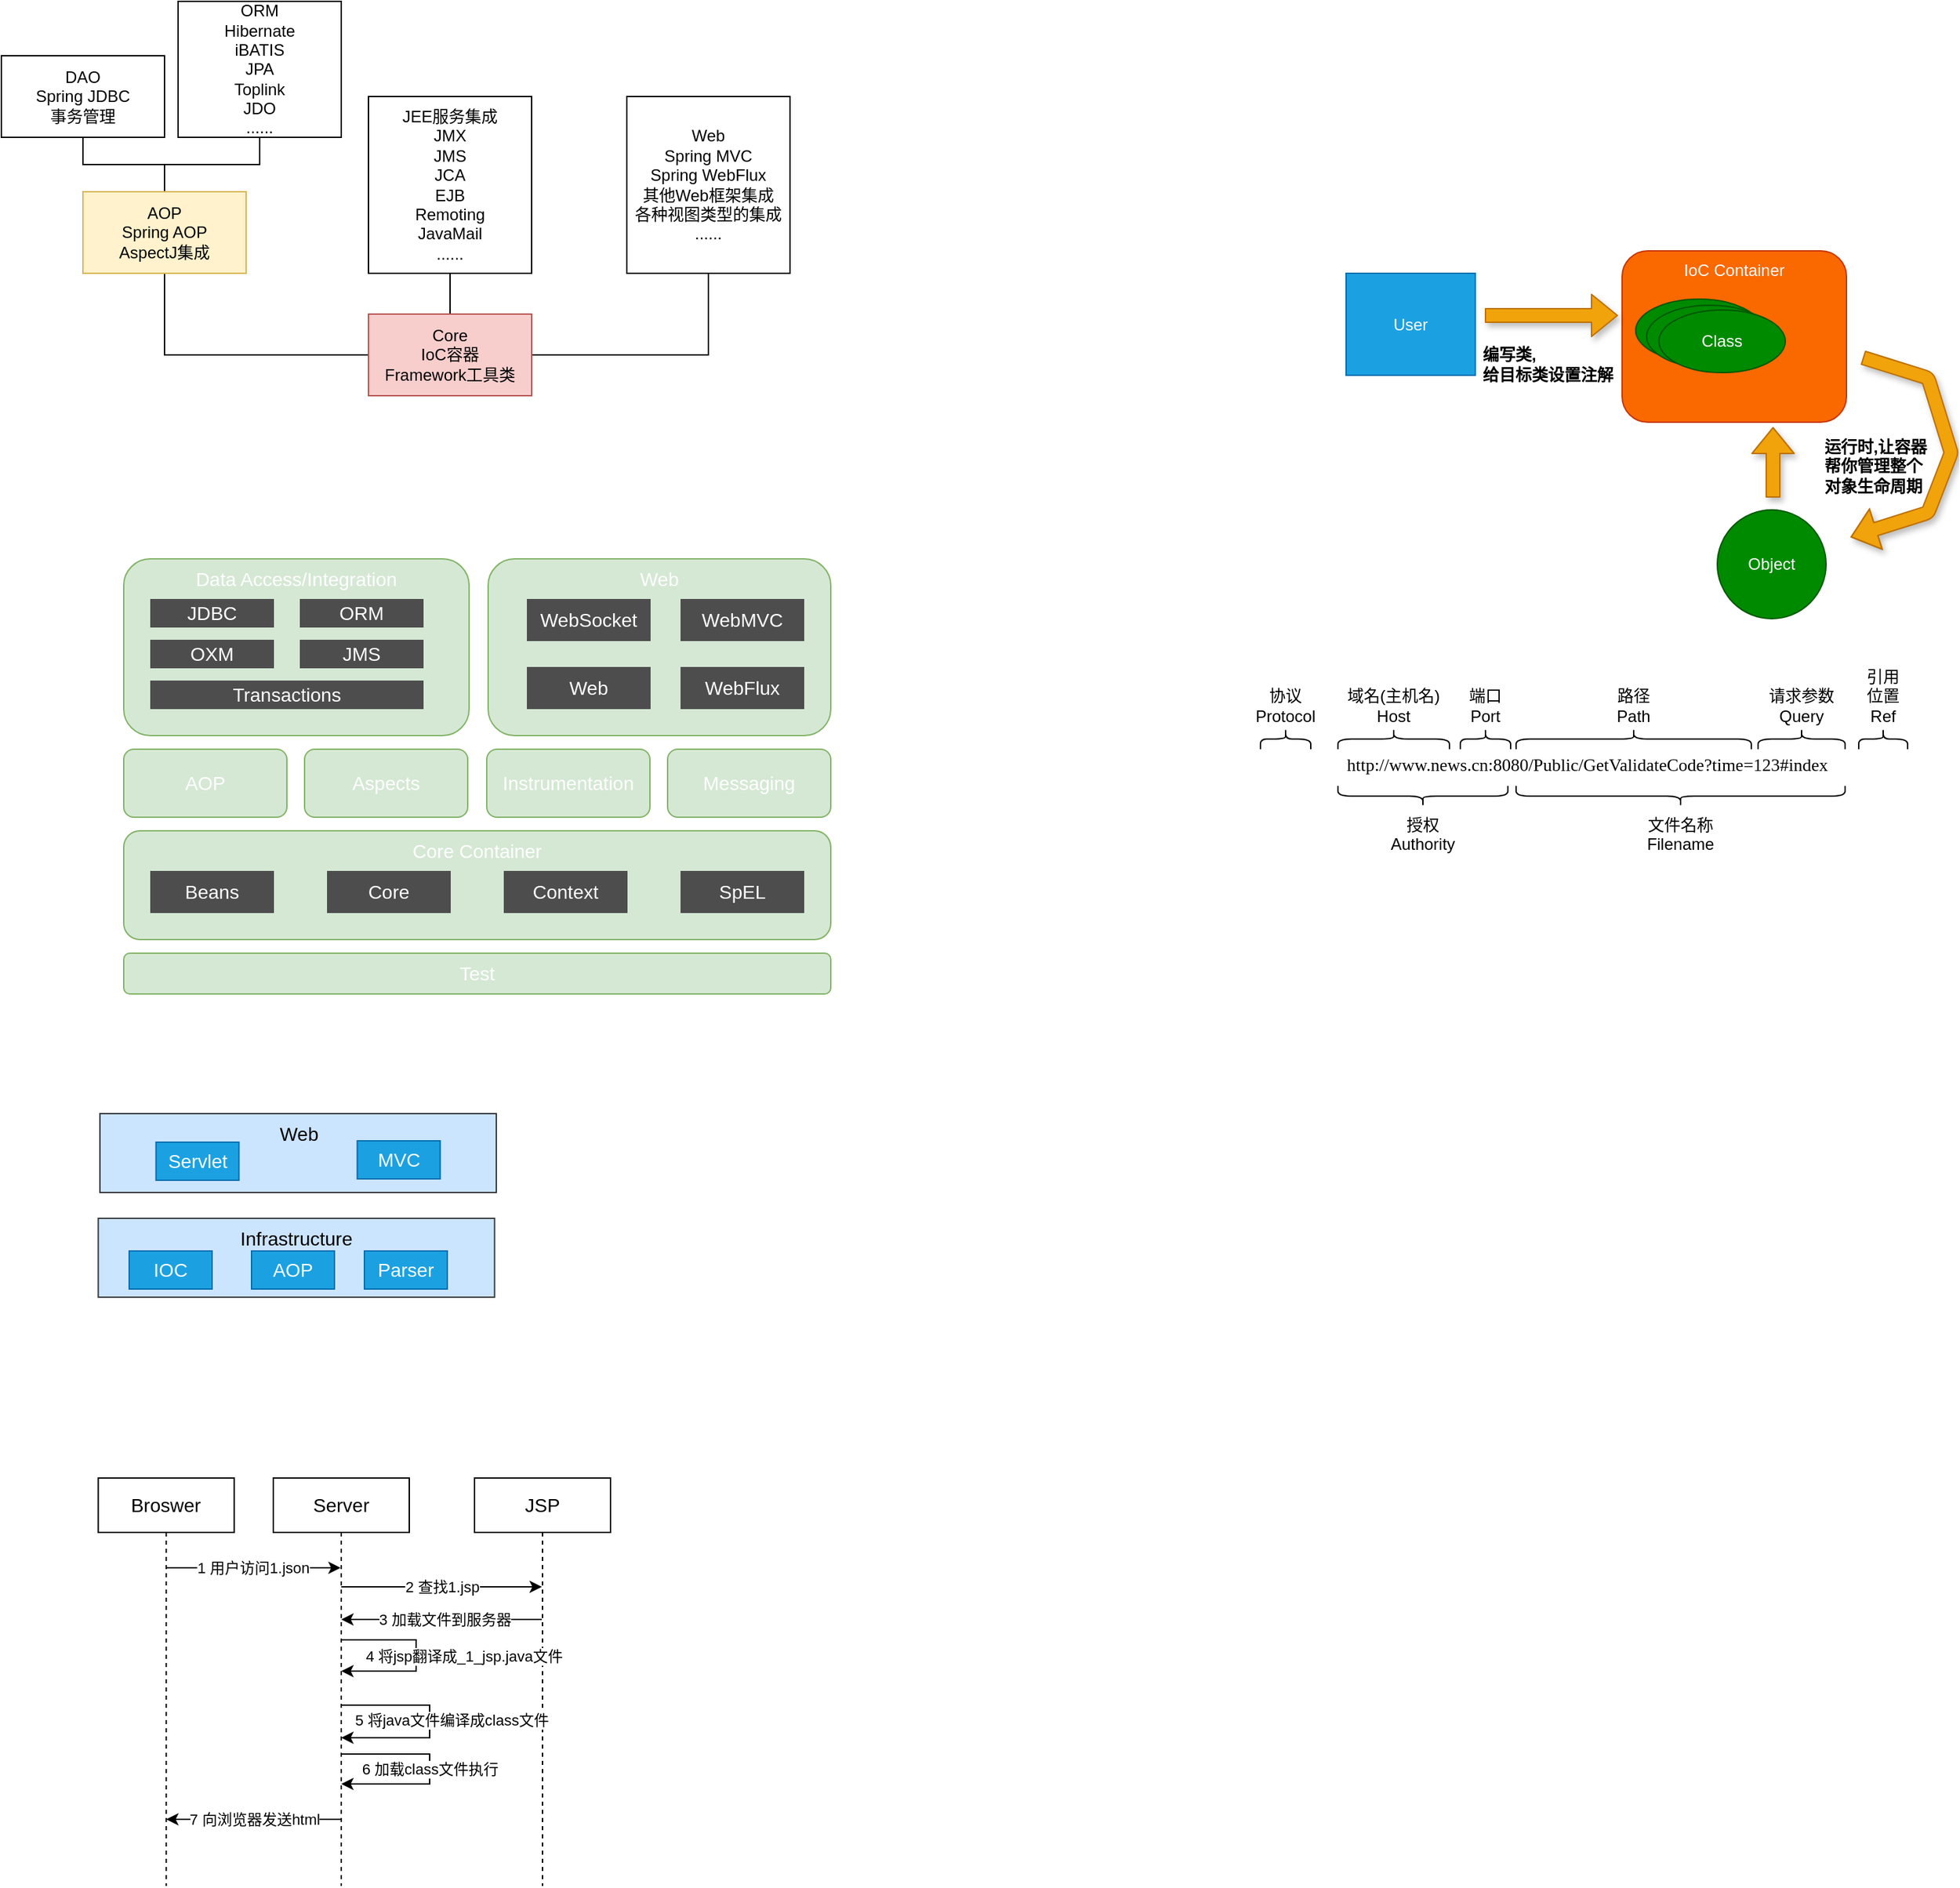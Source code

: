 <mxfile version="14.1.8" type="device"><diagram id="AlRILg7Iqed6NOLVonmh" name="第 1 页"><mxGraphModel dx="768" dy="483" grid="0" gridSize="10" guides="1" tooltips="1" connect="1" arrows="1" fold="1" page="1" pageScale="1" pageWidth="3300" pageHeight="4681" math="0" shadow="0"><root><mxCell id="0"/><mxCell id="1" parent="0"/><mxCell id="Wn4El7UFQDCgvJ2B0k3--3" value="" style="edgeStyle=orthogonalEdgeStyle;rounded=0;orthogonalLoop=1;jettySize=auto;html=1;endArrow=none;endFill=0;" parent="1" source="Wn4El7UFQDCgvJ2B0k3--1" target="Wn4El7UFQDCgvJ2B0k3--2" edge="1"><mxGeometry relative="1" as="geometry"/></mxCell><mxCell id="Wn4El7UFQDCgvJ2B0k3--10" style="edgeStyle=orthogonalEdgeStyle;rounded=0;orthogonalLoop=1;jettySize=auto;html=1;endArrow=none;endFill=0;" parent="1" source="Wn4El7UFQDCgvJ2B0k3--1" target="Wn4El7UFQDCgvJ2B0k3--5" edge="1"><mxGeometry relative="1" as="geometry"/></mxCell><mxCell id="Wn4El7UFQDCgvJ2B0k3--12" style="edgeStyle=orthogonalEdgeStyle;rounded=0;orthogonalLoop=1;jettySize=auto;html=1;endArrow=none;endFill=0;" parent="1" source="Wn4El7UFQDCgvJ2B0k3--1" target="Wn4El7UFQDCgvJ2B0k3--4" edge="1"><mxGeometry relative="1" as="geometry"/></mxCell><mxCell id="Wn4El7UFQDCgvJ2B0k3--1" value="Core&lt;br&gt;IoC容器&lt;br&gt;Framework工具类" style="rounded=0;whiteSpace=wrap;html=1;fillColor=#f8cecc;strokeColor=#b85450;" parent="1" vertex="1"><mxGeometry x="280" y="260" width="120" height="60" as="geometry"/></mxCell><mxCell id="Wn4El7UFQDCgvJ2B0k3--2" value="JEE服务集成&lt;br&gt;JMX&lt;br&gt;JMS&lt;br&gt;JCA&lt;br&gt;EJB&lt;br&gt;Remoting&lt;br&gt;JavaMail&lt;br&gt;......" style="rounded=0;whiteSpace=wrap;html=1;" parent="1" vertex="1"><mxGeometry x="280" y="100" width="120" height="130" as="geometry"/></mxCell><mxCell id="Wn4El7UFQDCgvJ2B0k3--4" value="Web&lt;br&gt;Spring MVC&lt;br&gt;Spring WebFlux&lt;br&gt;其他Web框架集成&lt;br&gt;各种视图类型的集成&lt;br&gt;......" style="rounded=0;whiteSpace=wrap;html=1;" parent="1" vertex="1"><mxGeometry x="470" y="100" width="120" height="130" as="geometry"/></mxCell><mxCell id="Wn4El7UFQDCgvJ2B0k3--8" style="edgeStyle=orthogonalEdgeStyle;rounded=0;orthogonalLoop=1;jettySize=auto;html=1;endArrow=none;endFill=0;" parent="1" source="Wn4El7UFQDCgvJ2B0k3--5" target="Wn4El7UFQDCgvJ2B0k3--6" edge="1"><mxGeometry relative="1" as="geometry"/></mxCell><mxCell id="Wn4El7UFQDCgvJ2B0k3--9" style="edgeStyle=orthogonalEdgeStyle;rounded=0;orthogonalLoop=1;jettySize=auto;html=1;endArrow=none;endFill=0;" parent="1" source="Wn4El7UFQDCgvJ2B0k3--5" target="Wn4El7UFQDCgvJ2B0k3--7" edge="1"><mxGeometry relative="1" as="geometry"/></mxCell><mxCell id="Wn4El7UFQDCgvJ2B0k3--5" value="AOP&lt;br&gt;Spring AOP&lt;br&gt;AspectJ集成" style="rounded=0;whiteSpace=wrap;html=1;fillColor=#fff2cc;strokeColor=#d6b656;" parent="1" vertex="1"><mxGeometry x="70" y="170" width="120" height="60" as="geometry"/></mxCell><mxCell id="Wn4El7UFQDCgvJ2B0k3--6" value="DAO&lt;br&gt;Spring JDBC&lt;br&gt;事务管理" style="rounded=0;whiteSpace=wrap;html=1;" parent="1" vertex="1"><mxGeometry x="10" y="70" width="120" height="60" as="geometry"/></mxCell><mxCell id="Wn4El7UFQDCgvJ2B0k3--7" value="ORM&lt;br&gt;Hibernate&lt;br&gt;iBATIS&lt;br&gt;JPA&lt;br&gt;Toplink&lt;br&gt;JDO&lt;br&gt;......" style="rounded=0;whiteSpace=wrap;html=1;" parent="1" vertex="1"><mxGeometry x="140" y="30" width="120" height="100" as="geometry"/></mxCell><mxCell id="Wn4El7UFQDCgvJ2B0k3--13" value="Test" style="rounded=1;whiteSpace=wrap;html=1;fillColor=#d5e8d4;strokeColor=#82b366;fontColor=#FFFFFF;fontSize=14;" parent="1" vertex="1"><mxGeometry x="100" y="730" width="520" height="30" as="geometry"/></mxCell><mxCell id="Wn4El7UFQDCgvJ2B0k3--14" value="Core Container" style="rounded=1;whiteSpace=wrap;html=1;fontSize=14;fontColor=#FFFFFF;strokeColor=#82b366;fillColor=#d5e8d4;verticalAlign=top;" parent="1" vertex="1"><mxGeometry x="100" y="640" width="520" height="80" as="geometry"/></mxCell><mxCell id="Wn4El7UFQDCgvJ2B0k3--15" value="AOP" style="text;html=1;strokeColor=#82b366;fillColor=#d5e8d4;align=center;verticalAlign=middle;whiteSpace=wrap;rounded=1;fontSize=14;fontColor=#FFFFFF;" parent="1" vertex="1"><mxGeometry x="100" y="580" width="120" height="50" as="geometry"/></mxCell><mxCell id="Wn4El7UFQDCgvJ2B0k3--16" value="Aspects" style="text;html=1;strokeColor=#82b366;fillColor=#d5e8d4;align=center;verticalAlign=middle;whiteSpace=wrap;rounded=1;fontSize=14;fontColor=#FFFFFF;" parent="1" vertex="1"><mxGeometry x="233" y="580" width="120" height="50" as="geometry"/></mxCell><mxCell id="Wn4El7UFQDCgvJ2B0k3--17" value="Instrumentation" style="text;html=1;strokeColor=#82b366;fillColor=#d5e8d4;align=center;verticalAlign=middle;whiteSpace=wrap;rounded=1;fontSize=14;fontColor=#FFFFFF;" parent="1" vertex="1"><mxGeometry x="367" y="580" width="120" height="50" as="geometry"/></mxCell><mxCell id="Wn4El7UFQDCgvJ2B0k3--18" value="Messaging" style="text;html=1;strokeColor=#82b366;fillColor=#d5e8d4;align=center;verticalAlign=middle;whiteSpace=wrap;rounded=1;fontSize=14;fontColor=#FFFFFF;" parent="1" vertex="1"><mxGeometry x="500" y="580" width="120" height="50" as="geometry"/></mxCell><mxCell id="Wn4El7UFQDCgvJ2B0k3--19" value="Data Access/Integration" style="rounded=1;whiteSpace=wrap;html=1;fontSize=14;fontColor=#FFFFFF;strokeColor=#82b366;fillColor=#d5e8d4;verticalAlign=top;" parent="1" vertex="1"><mxGeometry x="100" y="440" width="254" height="130" as="geometry"/></mxCell><mxCell id="Wn4El7UFQDCgvJ2B0k3--20" value="Web" style="rounded=1;whiteSpace=wrap;html=1;fontSize=14;fontColor=#FFFFFF;strokeColor=#82b366;fillColor=#d5e8d4;verticalAlign=top;" parent="1" vertex="1"><mxGeometry x="368" y="440" width="252" height="130" as="geometry"/></mxCell><mxCell id="Wn4El7UFQDCgvJ2B0k3--22" value="JDBC" style="rounded=0;whiteSpace=wrap;html=1;fontSize=14;fontColor=#FFFFFF;fillColor=#4D4D4D;strokeColor=#4D4D4D;" parent="1" vertex="1"><mxGeometry x="120" y="470" width="90" height="20" as="geometry"/></mxCell><mxCell id="Wn4El7UFQDCgvJ2B0k3--23" value="ORM" style="rounded=0;whiteSpace=wrap;html=1;fontSize=14;fontColor=#FFFFFF;fillColor=#4D4D4D;strokeColor=#4D4D4D;" parent="1" vertex="1"><mxGeometry x="230" y="470" width="90" height="20" as="geometry"/></mxCell><mxCell id="Wn4El7UFQDCgvJ2B0k3--24" value="OXM" style="rounded=0;whiteSpace=wrap;html=1;fontSize=14;fontColor=#FFFFFF;fillColor=#4D4D4D;strokeColor=#4D4D4D;" parent="1" vertex="1"><mxGeometry x="120" y="500" width="90" height="20" as="geometry"/></mxCell><mxCell id="Wn4El7UFQDCgvJ2B0k3--25" value="JMS" style="rounded=0;whiteSpace=wrap;html=1;fontSize=14;fontColor=#FFFFFF;fillColor=#4D4D4D;strokeColor=#4D4D4D;" parent="1" vertex="1"><mxGeometry x="230" y="500" width="90" height="20" as="geometry"/></mxCell><mxCell id="Wn4El7UFQDCgvJ2B0k3--26" value="Transactions" style="rounded=0;whiteSpace=wrap;html=1;fontSize=14;fontColor=#FFFFFF;fillColor=#4D4D4D;strokeColor=#4D4D4D;" parent="1" vertex="1"><mxGeometry x="120" y="530" width="200" height="20" as="geometry"/></mxCell><mxCell id="Wn4El7UFQDCgvJ2B0k3--27" value="WebSocket" style="rounded=0;whiteSpace=wrap;html=1;fontSize=14;fontColor=#FFFFFF;fillColor=#4D4D4D;strokeColor=#4D4D4D;" parent="1" vertex="1"><mxGeometry x="397" y="470" width="90" height="30" as="geometry"/></mxCell><mxCell id="Wn4El7UFQDCgvJ2B0k3--28" value="WebMVC" style="rounded=0;whiteSpace=wrap;html=1;fontSize=14;fontColor=#FFFFFF;fillColor=#4D4D4D;strokeColor=#4D4D4D;" parent="1" vertex="1"><mxGeometry x="510" y="470" width="90" height="30" as="geometry"/></mxCell><mxCell id="Wn4El7UFQDCgvJ2B0k3--29" value="Web" style="rounded=0;whiteSpace=wrap;html=1;fontSize=14;fontColor=#FFFFFF;fillColor=#4D4D4D;strokeColor=#4D4D4D;" parent="1" vertex="1"><mxGeometry x="397" y="520" width="90" height="30" as="geometry"/></mxCell><mxCell id="Wn4El7UFQDCgvJ2B0k3--30" value="WebFlux" style="rounded=0;whiteSpace=wrap;html=1;fontSize=14;fontColor=#FFFFFF;fillColor=#4D4D4D;strokeColor=#4D4D4D;" parent="1" vertex="1"><mxGeometry x="510" y="520" width="90" height="30" as="geometry"/></mxCell><mxCell id="Wn4El7UFQDCgvJ2B0k3--31" value="Beans" style="rounded=0;whiteSpace=wrap;html=1;fontSize=14;fontColor=#FFFFFF;fillColor=#4D4D4D;strokeColor=#4D4D4D;" parent="1" vertex="1"><mxGeometry x="120" y="670" width="90" height="30" as="geometry"/></mxCell><mxCell id="Wn4El7UFQDCgvJ2B0k3--32" value="Core" style="rounded=0;whiteSpace=wrap;html=1;fontSize=14;fontColor=#FFFFFF;fillColor=#4D4D4D;strokeColor=#4D4D4D;" parent="1" vertex="1"><mxGeometry x="250" y="670" width="90" height="30" as="geometry"/></mxCell><mxCell id="Wn4El7UFQDCgvJ2B0k3--33" value="Context" style="rounded=0;whiteSpace=wrap;html=1;fontSize=14;fontColor=#FFFFFF;fillColor=#4D4D4D;strokeColor=#4D4D4D;" parent="1" vertex="1"><mxGeometry x="380" y="670" width="90" height="30" as="geometry"/></mxCell><mxCell id="Wn4El7UFQDCgvJ2B0k3--34" value="SpEL" style="rounded=0;whiteSpace=wrap;html=1;fontSize=14;fontColor=#FFFFFF;fillColor=#4D4D4D;strokeColor=#4D4D4D;" parent="1" vertex="1"><mxGeometry x="510" y="670" width="90" height="30" as="geometry"/></mxCell><mxCell id="Wn4El7UFQDCgvJ2B0k3--36" value="Web" style="rounded=0;whiteSpace=wrap;html=1;fontSize=14;verticalAlign=top;labelPosition=center;verticalLabelPosition=middle;align=center;fillColor=#cce5ff;strokeColor=#36393d;" parent="1" vertex="1"><mxGeometry x="82.5" y="848" width="291.5" height="58" as="geometry"/></mxCell><mxCell id="Wn4El7UFQDCgvJ2B0k3--38" value="MVC" style="rounded=0;whiteSpace=wrap;html=1;fontSize=14;fillColor=#1ba1e2;strokeColor=#006EAF;fontColor=#ffffff;" parent="1" vertex="1"><mxGeometry x="271.75" y="868" width="61" height="28" as="geometry"/></mxCell><mxCell id="Wn4El7UFQDCgvJ2B0k3--39" value="Infrastructure" style="rounded=0;whiteSpace=wrap;html=1;fontSize=14;verticalAlign=top;labelPosition=center;verticalLabelPosition=middle;align=center;fillColor=#cce5ff;strokeColor=#36393d;" parent="1" vertex="1"><mxGeometry x="81.25" y="925" width="291.5" height="58" as="geometry"/></mxCell><mxCell id="Wn4El7UFQDCgvJ2B0k3--40" value="IOC" style="rounded=0;whiteSpace=wrap;html=1;fontSize=14;fillColor=#1ba1e2;strokeColor=#006EAF;fontColor=#ffffff;" parent="1" vertex="1"><mxGeometry x="104" y="949" width="61" height="28" as="geometry"/></mxCell><mxCell id="Wn4El7UFQDCgvJ2B0k3--41" value="AOP" style="rounded=0;whiteSpace=wrap;html=1;fontSize=14;fillColor=#1ba1e2;strokeColor=#006EAF;fontColor=#ffffff;" parent="1" vertex="1"><mxGeometry x="194" y="949" width="61" height="28" as="geometry"/></mxCell><mxCell id="Wn4El7UFQDCgvJ2B0k3--42" value="Parser" style="rounded=0;whiteSpace=wrap;html=1;fontSize=14;fillColor=#1ba1e2;strokeColor=#006EAF;fontColor=#ffffff;" parent="1" vertex="1"><mxGeometry x="277" y="949" width="61" height="28" as="geometry"/></mxCell><mxCell id="Wn4El7UFQDCgvJ2B0k3--43" value="Servlet" style="rounded=0;whiteSpace=wrap;html=1;fontSize=14;fillColor=#1ba1e2;strokeColor=#006EAF;fontColor=#ffffff;" parent="1" vertex="1"><mxGeometry x="123.75" y="869" width="61" height="28" as="geometry"/></mxCell><mxCell id="Wn4El7UFQDCgvJ2B0k3--48" value="1 用户访问1.json" style="rounded=0;orthogonalLoop=1;jettySize=auto;html=1;" parent="1" source="Wn4El7UFQDCgvJ2B0k3--44" target="Wn4El7UFQDCgvJ2B0k3--46" edge="1"><mxGeometry relative="1" as="geometry"><Array as="points"><mxPoint x="214" y="1182"/></Array></mxGeometry></mxCell><mxCell id="Wn4El7UFQDCgvJ2B0k3--44" value="Broswer" style="shape=umlLifeline;perimeter=lifelinePerimeter;whiteSpace=wrap;html=1;container=1;collapsible=0;recursiveResize=0;outlineConnect=0;fontSize=14;" parent="1" vertex="1"><mxGeometry x="81.25" y="1116" width="100" height="300" as="geometry"/></mxCell><mxCell id="Wn4El7UFQDCgvJ2B0k3--49" value="2 查找1.jsp" style="edgeStyle=none;rounded=0;orthogonalLoop=1;jettySize=auto;html=1;" parent="1" source="Wn4El7UFQDCgvJ2B0k3--46" target="Wn4El7UFQDCgvJ2B0k3--47" edge="1"><mxGeometry relative="1" as="geometry"><Array as="points"><mxPoint x="315" y="1196"/></Array></mxGeometry></mxCell><mxCell id="Wn4El7UFQDCgvJ2B0k3--55" value="7 向浏览器发送html" style="edgeStyle=none;rounded=0;orthogonalLoop=1;jettySize=auto;html=1;" parent="1" source="Wn4El7UFQDCgvJ2B0k3--46" target="Wn4El7UFQDCgvJ2B0k3--44" edge="1"><mxGeometry relative="1" as="geometry"><Array as="points"><mxPoint x="183" y="1367"/></Array></mxGeometry></mxCell><mxCell id="Wn4El7UFQDCgvJ2B0k3--46" value="Server" style="shape=umlLifeline;perimeter=lifelinePerimeter;whiteSpace=wrap;html=1;container=1;collapsible=0;recursiveResize=0;outlineConnect=0;fontSize=14;" parent="1" vertex="1"><mxGeometry x="210" y="1116" width="100" height="300" as="geometry"/></mxCell><mxCell id="Wn4El7UFQDCgvJ2B0k3--50" value="3 加载文件到服务器" style="edgeStyle=none;rounded=0;orthogonalLoop=1;jettySize=auto;html=1;" parent="1" source="Wn4El7UFQDCgvJ2B0k3--47" target="Wn4El7UFQDCgvJ2B0k3--46" edge="1"><mxGeometry x="-0.012" relative="1" as="geometry"><Array as="points"><mxPoint x="285" y="1220"/></Array><mxPoint x="1" as="offset"/></mxGeometry></mxCell><mxCell id="Wn4El7UFQDCgvJ2B0k3--47" value="JSP" style="shape=umlLifeline;perimeter=lifelinePerimeter;whiteSpace=wrap;html=1;container=1;collapsible=0;recursiveResize=0;outlineConnect=0;fontSize=14;" parent="1" vertex="1"><mxGeometry x="358" y="1116" width="100" height="300" as="geometry"/></mxCell><mxCell id="Wn4El7UFQDCgvJ2B0k3--52" value="4 将jsp翻译成_1_jsp.java文件" style="edgeStyle=none;rounded=0;orthogonalLoop=1;jettySize=auto;html=1;" parent="1" source="Wn4El7UFQDCgvJ2B0k3--46" target="Wn4El7UFQDCgvJ2B0k3--46" edge="1"><mxGeometry x="0.007" y="35" relative="1" as="geometry"><Array as="points"><mxPoint x="315" y="1235"/><mxPoint x="315" y="1258"/><mxPoint x="288" y="1258"/></Array><mxPoint as="offset"/></mxGeometry></mxCell><mxCell id="Wn4El7UFQDCgvJ2B0k3--53" value="5 将java文件编译成class文件" style="edgeStyle=none;rounded=0;orthogonalLoop=1;jettySize=auto;html=1;" parent="1" source="Wn4El7UFQDCgvJ2B0k3--46" target="Wn4El7UFQDCgvJ2B0k3--46" edge="1"><mxGeometry x="-0.013" y="16" relative="1" as="geometry"><Array as="points"><mxPoint x="325" y="1283"/><mxPoint x="325" y="1307"/></Array><mxPoint as="offset"/></mxGeometry></mxCell><mxCell id="Wn4El7UFQDCgvJ2B0k3--54" value="6 加载class文件执行" style="edgeStyle=none;rounded=0;orthogonalLoop=1;jettySize=auto;html=1;" parent="1" source="Wn4El7UFQDCgvJ2B0k3--46" target="Wn4El7UFQDCgvJ2B0k3--46" edge="1"><mxGeometry relative="1" as="geometry"><Array as="points"><mxPoint x="325" y="1319"/><mxPoint x="325" y="1341"/></Array></mxGeometry></mxCell><mxCell id="AbLe3qvMPZsuqi9PS_De-1" value="User" style="rounded=0;whiteSpace=wrap;html=1;fillColor=#1ba1e2;strokeColor=#006EAF;fontColor=#ffffff;" vertex="1" parent="1"><mxGeometry x="999" y="230" width="95" height="75" as="geometry"/></mxCell><mxCell id="AbLe3qvMPZsuqi9PS_De-3" value="IoC Container" style="rounded=1;whiteSpace=wrap;html=1;fillColor=#fa6800;strokeColor=#C73500;fontColor=#ffffff;verticalAlign=top;" vertex="1" parent="1"><mxGeometry x="1202" y="213.5" width="165" height="126" as="geometry"/></mxCell><mxCell id="AbLe3qvMPZsuqi9PS_De-4" value="Class" style="ellipse;whiteSpace=wrap;html=1;fillColor=#008a00;strokeColor=#005700;fontColor=#ffffff;" vertex="1" parent="1"><mxGeometry x="1212" y="249" width="93" height="46" as="geometry"/></mxCell><mxCell id="AbLe3qvMPZsuqi9PS_De-5" value="Class" style="ellipse;whiteSpace=wrap;html=1;fillColor=#008a00;strokeColor=#005700;fontColor=#ffffff;" vertex="1" parent="1"><mxGeometry x="1220" y="253.5" width="93" height="46" as="geometry"/></mxCell><mxCell id="AbLe3qvMPZsuqi9PS_De-6" value="Class" style="ellipse;whiteSpace=wrap;html=1;fillColor=#008a00;strokeColor=#005700;fontColor=#ffffff;" vertex="1" parent="1"><mxGeometry x="1229" y="257" width="93" height="46" as="geometry"/></mxCell><mxCell id="AbLe3qvMPZsuqi9PS_De-7" value="Object" style="ellipse;whiteSpace=wrap;html=1;aspect=fixed;fillColor=#008a00;strokeColor=#005700;fontColor=#ffffff;" vertex="1" parent="1"><mxGeometry x="1272" y="404" width="80" height="80" as="geometry"/></mxCell><mxCell id="AbLe3qvMPZsuqi9PS_De-9" value="" style="shape=flexArrow;endArrow=classic;html=1;fillColor=#f0a30a;strokeColor=#BD7000;shadow=1;" edge="1" parent="1"><mxGeometry width="50" height="50" relative="1" as="geometry"><mxPoint x="1101" y="261" as="sourcePoint"/><mxPoint x="1199" y="261" as="targetPoint"/></mxGeometry></mxCell><mxCell id="AbLe3qvMPZsuqi9PS_De-10" value="&lt;div style=&quot;text-align: left&quot;&gt;&lt;b&gt;编写类,&lt;/b&gt;&lt;/div&gt;&lt;b&gt;&lt;div style=&quot;text-align: left&quot;&gt;&lt;b&gt;给目标类设置注解&lt;/b&gt;&lt;/div&gt;&lt;/b&gt;" style="text;html=1;align=center;verticalAlign=middle;resizable=0;points=[];autosize=1;" vertex="1" parent="1"><mxGeometry x="1094" y="281" width="106" height="32" as="geometry"/></mxCell><mxCell id="AbLe3qvMPZsuqi9PS_De-11" value="" style="shape=flexArrow;endArrow=classic;html=1;fillColor=#f0a30a;strokeColor=#BD7000;shadow=1;" edge="1" parent="1"><mxGeometry width="50" height="50" relative="1" as="geometry"><mxPoint x="1313" y="395" as="sourcePoint"/><mxPoint x="1313" y="343" as="targetPoint"/></mxGeometry></mxCell><mxCell id="AbLe3qvMPZsuqi9PS_De-13" value="" style="shape=flexArrow;endArrow=classic;html=1;shadow=1;fillColor=#f0a30a;strokeColor=#BD7000;" edge="1" parent="1"><mxGeometry width="50" height="50" relative="1" as="geometry"><mxPoint x="1379" y="292" as="sourcePoint"/><mxPoint x="1370" y="424" as="targetPoint"/><Array as="points"><mxPoint x="1427" y="307"/><mxPoint x="1444" y="362"/><mxPoint x="1427" y="406"/></Array></mxGeometry></mxCell><mxCell id="AbLe3qvMPZsuqi9PS_De-15" value="&lt;div style=&quot;text-align: left&quot;&gt;&lt;b&gt;运行时,让容器&lt;/b&gt;&lt;/div&gt;&lt;b&gt;&lt;div style=&quot;text-align: left&quot;&gt;&lt;b&gt;帮你管理整个&lt;/b&gt;&lt;/div&gt;&lt;div style=&quot;text-align: left&quot;&gt;&lt;b&gt;对象&lt;span&gt;生命周期&lt;/span&gt;&lt;/b&gt;&lt;/div&gt;&lt;/b&gt;" style="text;html=1;align=center;verticalAlign=middle;resizable=0;points=[];autosize=1;" vertex="1" parent="1"><mxGeometry x="1345" y="349" width="85" height="46" as="geometry"/></mxCell><mxCell id="AbLe3qvMPZsuqi9PS_De-16" value="&lt;p&gt;&lt;font style=&quot;font-size: 13px&quot; data-font-src=&quot;https://fonts.googleapis.com/css?family=Microsoft+YaHei&quot; face=&quot;Lucida Console&quot;&gt;http://www.news.cn:8080/Public/GetValidateCode?time=123#index&lt;/font&gt;&lt;/p&gt;" style="text;html=1;align=center;verticalAlign=middle;resizable=0;points=[];autosize=1;" vertex="1" parent="1"><mxGeometry x="932" y="570" width="488" height="42" as="geometry"/></mxCell><mxCell id="AbLe3qvMPZsuqi9PS_De-17" value="协议&lt;br&gt;Protocol" style="shape=curlyBracket;whiteSpace=wrap;html=1;rounded=1;direction=south;size=0.5;labelPosition=center;verticalLabelPosition=top;align=center;verticalAlign=bottom;" vertex="1" parent="1"><mxGeometry x="936" y="565" width="37" height="15" as="geometry"/></mxCell><mxCell id="AbLe3qvMPZsuqi9PS_De-18" value="域名(主机名)&lt;br&gt;Host" style="shape=curlyBracket;whiteSpace=wrap;html=1;rounded=1;direction=south;size=0.5;labelPosition=center;verticalLabelPosition=top;align=center;verticalAlign=bottom;" vertex="1" parent="1"><mxGeometry x="993" y="565" width="82" height="15" as="geometry"/></mxCell><mxCell id="AbLe3qvMPZsuqi9PS_De-19" value="端口&lt;br&gt;Port" style="shape=curlyBracket;whiteSpace=wrap;html=1;rounded=1;direction=south;size=0.5;labelPosition=center;verticalLabelPosition=top;align=center;verticalAlign=bottom;" vertex="1" parent="1"><mxGeometry x="1083" y="565" width="37" height="15" as="geometry"/></mxCell><mxCell id="AbLe3qvMPZsuqi9PS_De-20" value="路径&lt;br&gt;Path" style="shape=curlyBracket;whiteSpace=wrap;html=1;rounded=1;direction=south;size=0.5;labelPosition=center;verticalLabelPosition=top;align=center;verticalAlign=bottom;" vertex="1" parent="1"><mxGeometry x="1124" y="565" width="173" height="15" as="geometry"/></mxCell><mxCell id="AbLe3qvMPZsuqi9PS_De-21" value="请求参数&lt;br&gt;Query" style="shape=curlyBracket;whiteSpace=wrap;html=1;rounded=1;direction=south;size=0.5;labelPosition=center;verticalLabelPosition=top;align=center;verticalAlign=bottom;" vertex="1" parent="1"><mxGeometry x="1302" y="565" width="64" height="15" as="geometry"/></mxCell><mxCell id="AbLe3qvMPZsuqi9PS_De-23" value="引用位置&lt;br&gt;Ref" style="shape=curlyBracket;whiteSpace=wrap;html=1;rounded=1;direction=south;size=0.5;labelPosition=center;verticalLabelPosition=top;align=center;verticalAlign=bottom;" vertex="1" parent="1"><mxGeometry x="1376" y="565" width="36" height="15" as="geometry"/></mxCell><mxCell id="AbLe3qvMPZsuqi9PS_De-24" value="授权&lt;br&gt;Authority" style="shape=curlyBracket;whiteSpace=wrap;html=1;rounded=1;direction=north;size=0.5;labelPosition=center;verticalLabelPosition=bottom;align=center;verticalAlign=top;" vertex="1" parent="1"><mxGeometry x="993" y="607" width="125" height="15" as="geometry"/></mxCell><mxCell id="AbLe3qvMPZsuqi9PS_De-26" value="文件名称&lt;br&gt;Filename" style="shape=curlyBracket;whiteSpace=wrap;html=1;rounded=1;direction=north;size=0.5;labelPosition=center;verticalLabelPosition=bottom;align=center;verticalAlign=top;" vertex="1" parent="1"><mxGeometry x="1124" y="607" width="242" height="15" as="geometry"/></mxCell></root></mxGraphModel></diagram></mxfile>